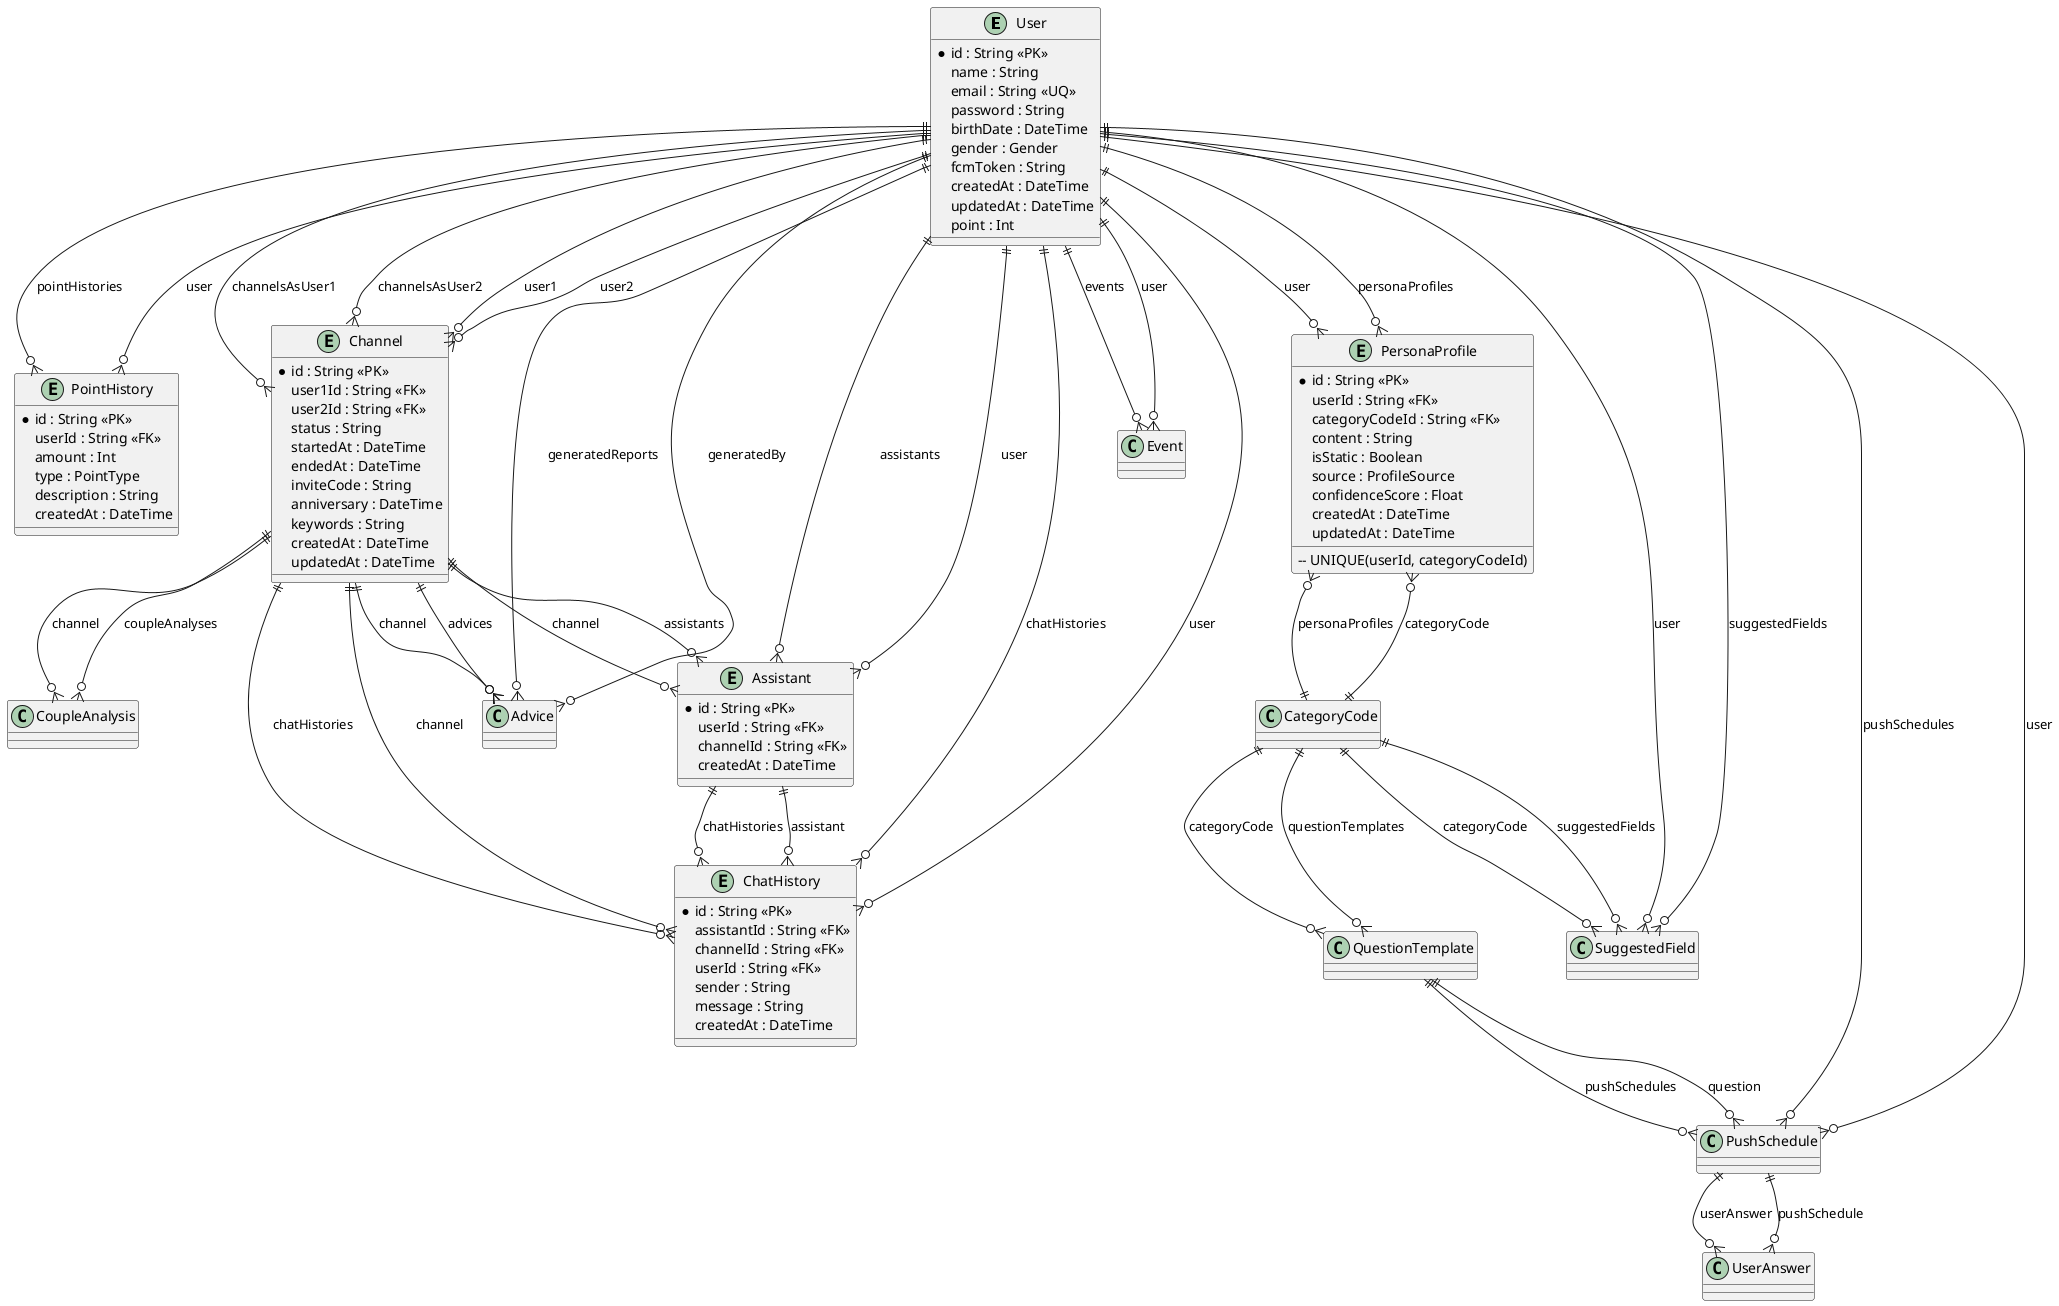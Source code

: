 @startuml
' ENUMS

entity User {
  *id : String <<PK>>
  name : String
  email : String <<UQ>>
  password : String
  birthDate : DateTime
  gender : Gender
  fcmToken : String
  createdAt : DateTime
  updatedAt : DateTime
  point : Int
}

entity PointHistory {
  *id : String <<PK>>
  userId : String <<FK>>
  amount : Int
  type : PointType
  description : String
  createdAt : DateTime
}

entity Channel {
  *id : String <<PK>>
  user1Id : String <<FK>>
  user2Id : String <<FK>>
  status : String
  startedAt : DateTime
  endedAt : DateTime
  inviteCode : String
  anniversary : DateTime
  keywords : String
  createdAt : DateTime
  updatedAt : DateTime
}

entity Assistant {
  *id : String <<PK>>
  userId : String <<FK>>
  channelId : String <<FK>>
  createdAt : DateTime
}

entity ChatHistory {
  *id : String <<PK>>
  assistantId : String <<FK>>
  channelId : String <<FK>>
  userId : String <<FK>>
  sender : String
  message : String
  createdAt : DateTime
}

entity PersonaProfile {
  *id : String <<PK>>
  userId : String <<FK>>
  categoryCodeId : String <<FK>>
  content : String
  isStatic : Boolean
  source : ProfileSource
  confidenceScore : Float
  createdAt : DateTime
  updatedAt : DateTime
  -- UNIQUE(userId, categoryCodeId)
}

' 관계
User ||--o{ PointHistory : "pointHistories"
User ||--o{ Assistant : "assistants"
User ||--o{ ChatHistory : "chatHistories"
User ||--o{ PersonaProfile : "personaProfiles"
User ||--o{ PushSchedule : "pushSchedules"
User ||--o{ Advice : "generatedReports"
User ||--o{ Channel : "channelsAsUser1"
User ||--o{ Channel : "channelsAsUser2"
User ||--o{ Event : "events"
User ||--o{ SuggestedField : "suggestedFields"

PointHistory }o--|| User : "user"

Channel }o--|| User : "user1"
Channel }o--|| User : "user2"
Channel ||--o{ Assistant : "assistants"
Channel ||--o{ Advice : "advices"
Channel ||--o{ ChatHistory : "chatHistories"
Channel ||--o{ CoupleAnalysis : "coupleAnalyses"

Assistant }o--|| User : "user"
Assistant }o--|| Channel : "channel"
Assistant ||--o{ ChatHistory : "chatHistories"

ChatHistory }o--|| Assistant : "assistant"
ChatHistory }o--|| Channel : "channel"
ChatHistory }o--|| User : "user"

CoupleAnalysis }o--|| Channel : "channel"

CategoryCode ||--o{ QuestionTemplate : "questionTemplates"
CategoryCode ||--o{ PersonaProfile : "personaProfiles"
CategoryCode ||--o{ SuggestedField : "suggestedFields"

PersonaProfile }o--|| User : "user"
PersonaProfile }o--|| CategoryCode : "categoryCode"

Advice }o--|| Channel : "channel"
Advice }o--|| User : "generatedBy"

QuestionTemplate }o--|| CategoryCode : "categoryCode"
QuestionTemplate ||--o{ PushSchedule : "pushSchedules"

PushSchedule }o--|| User : "user"
PushSchedule }o--|| QuestionTemplate : "question"
PushSchedule ||--o{ UserAnswer : "userAnswer"

UserAnswer }o--|| PushSchedule : "pushSchedule"

Event }o--|| User : "user"

SuggestedField }o--|| User : "user"
SuggestedField }o--|| CategoryCode : "categoryCode"

@enduml
